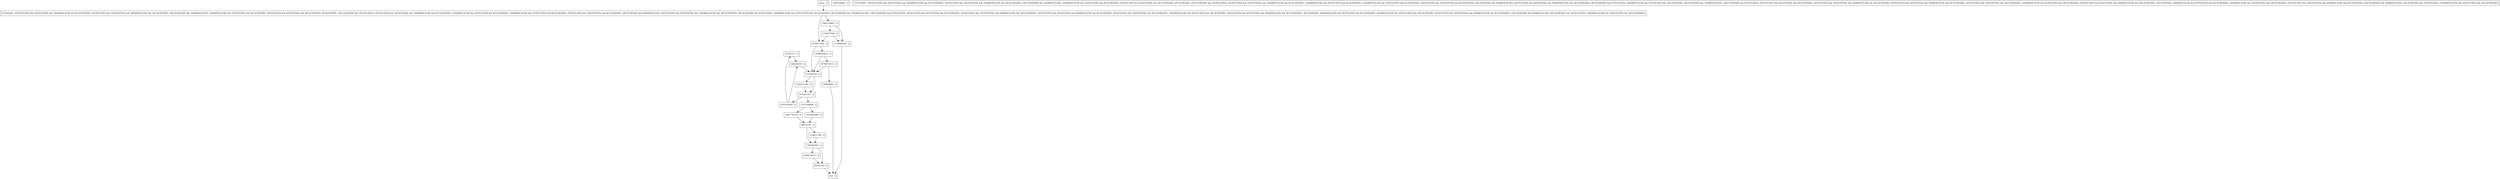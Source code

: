 digraph retrieveNextCheckForInsertion {
node [shape=record];
52765737 [label="52765737 - []"];
873922634 [label="873922634 - [(DUPLICATES && SEQUENTIAL && !SHAREDCACHE && JECACHESIZE), (DUPLICATES && !SEQUENTIAL && !SHAREDCACHE && !JECACHESIZE), (!JECACHESIZE && !SHAREDCACHE), (SHAREDCACHE && !DUPLICATES && JECACHESIZE), (DUPLICATES && SEQUENTIAL && !JECACHESIZE), JECACHESIZE, (!JECACHESIZE && !DUPLICATES), (DUPLICATES && !SEQUENTIAL && !SHAREDCACHE && JECACHESIZE), (!SHAREDCACHE && DUPLICATES && JECACHESIZE), (!SHAREDCACHE && !DUPLICATES && JECACHESIZE), (DUPLICATES && !SEQUENTIAL && JECACHESIZE), (JECACHESIZE && SHAREDCACHE), (DUPLICATES && SEQUENTIAL && !SHAREDCACHE && !JECACHESIZE), (JECACHESIZE && DUPLICATES), (SHAREDCACHE && DUPLICATES && !JECACHESIZE), (JECACHESIZE && !SHAREDCACHE), (!JECACHESIZE && DUPLICATES), (DUPLICATES && SEQUENTIAL && JECACHESIZE), (DUPLICATES && !SEQUENTIAL && SHAREDCACHE && !JECACHESIZE), (DUPLICATES && SEQUENTIAL && SHAREDCACHE && JECACHESIZE), (DUPLICATES && !SEQUENTIAL && !JECACHESIZE), (!SHAREDCACHE && DUPLICATES && !JECACHESIZE), (DUPLICATES && SEQUENTIAL && SHAREDCACHE && !JECACHESIZE), !JECACHESIZE, (SHAREDCACHE && DUPLICATES && JECACHESIZE), (SHAREDCACHE && !DUPLICATES && !JECACHESIZE), (DUPLICATES && !SEQUENTIAL && SHAREDCACHE && JECACHESIZE), (!JECACHESIZE && SHAREDCACHE), (JECACHESIZE && !DUPLICATES), (!SHAREDCACHE && !DUPLICATES && !JECACHESIZE)]"];
1287039445 [label="1287039445 - []"];
1962150897 [label="1962150897 - []"];
1310677909 [label="1310677909 - []"];
1049276411 [label="1049276411 - []"];
377038702 [label="377038702 - []"];
1527458806 [label="1527458806 - []"];
1887776116 [label="1887776116 - []"];
1870072362 [label="1870072362 - []"];
1116084044 [label="1116084044 - []"];
1740493045 [label="1740493045 - []"];
96931970 [label="96931970 - []"];
118611799 [label="118611799 - []"];
120660994 [label="120660994 - []"];
66382760 [label="66382760 - []"];
1435763826 [label="1435763826 - []"];
1757128385 [label="1757128385 - [(DUPLICATES && SEQUENTIAL && !SHAREDCACHE && JECACHESIZE), (DUPLICATES && !SEQUENTIAL && !SHAREDCACHE && !JECACHESIZE), (!JECACHESIZE && !SHAREDCACHE), (SHAREDCACHE && !DUPLICATES && JECACHESIZE), (DUPLICATES && SEQUENTIAL && !JECACHESIZE), JECACHESIZE, (!JECACHESIZE && !DUPLICATES), (DUPLICATES && !SEQUENTIAL && !SHAREDCACHE && JECACHESIZE), (!SHAREDCACHE && DUPLICATES && JECACHESIZE), (!SHAREDCACHE && !DUPLICATES && JECACHESIZE), (DUPLICATES && !SEQUENTIAL && JECACHESIZE), (JECACHESIZE && SHAREDCACHE), (DUPLICATES && SEQUENTIAL && !SHAREDCACHE && !JECACHESIZE), (JECACHESIZE && DUPLICATES), (SHAREDCACHE && DUPLICATES && !JECACHESIZE), (JECACHESIZE && !SHAREDCACHE), (!JECACHESIZE && DUPLICATES), (DUPLICATES && SEQUENTIAL && JECACHESIZE), (DUPLICATES && !SEQUENTIAL && SHAREDCACHE && !JECACHESIZE), (DUPLICATES && SEQUENTIAL && SHAREDCACHE && JECACHESIZE), (DUPLICATES && !SEQUENTIAL && !JECACHESIZE), (!SHAREDCACHE && DUPLICATES && !JECACHESIZE), (DUPLICATES && SEQUENTIAL && SHAREDCACHE && !JECACHESIZE), !JECACHESIZE, (SHAREDCACHE && DUPLICATES && JECACHESIZE), (SHAREDCACHE && !DUPLICATES && !JECACHESIZE), (DUPLICATES && !SEQUENTIAL && SHAREDCACHE && JECACHESIZE), (!JECACHESIZE && SHAREDCACHE), (JECACHESIZE && !DUPLICATES), (!SHAREDCACHE && !DUPLICATES && !JECACHESIZE)]"];
1099450833 [label="1099450833 - []"];
entry [label="entry - []"];
exit [label="exit - []"];
1479291357 [label="1479291357 - []"];
169240550 [label="169240550 - []"];
1653623699 [label="1653623699 - []"];
1979675014 [label="1979675014 - []"];
1542012360 [label="1542012360 - []"];
entry;
exit;
52765737 -> 169240550;
873922634 -> 1870072362;
873922634 -> 1962150897;
1962150897 -> 1310677909;
1962150897 -> 1116084044;
1310677909 -> 1116084044;
1310677909 -> 1870072362;
1049276411 -> 66382760;
377038702 -> 1479291357;
377038702 -> 1542012360;
1527458806 -> 1653623699;
1527458806 -> 1887776116;
1887776116 -> 96931970;
1870072362 -> 377038702;
1870072362 -> 1099450833;
1116084044 -> exit;
1740493045 -> 1049276411;
1740493045 -> 66382760;
96931970 -> 1740493045;
96931970 -> 118611799;
118611799 -> 1740493045;
120660994 -> exit;
66382760 -> exit;
1435763826 -> 52765737;
1435763826 -> 169240550;
1099450833 -> 377038702;
1099450833 -> 1979675014;
entry -> 873922634;
1479291357 -> 1435763826;
1479291357 -> 1527458806;
169240550 -> 377038702;
1653623699 -> 96931970;
1979675014 -> 120660994;
1979675014 -> 377038702;
1542012360 -> 1479291357;
}
